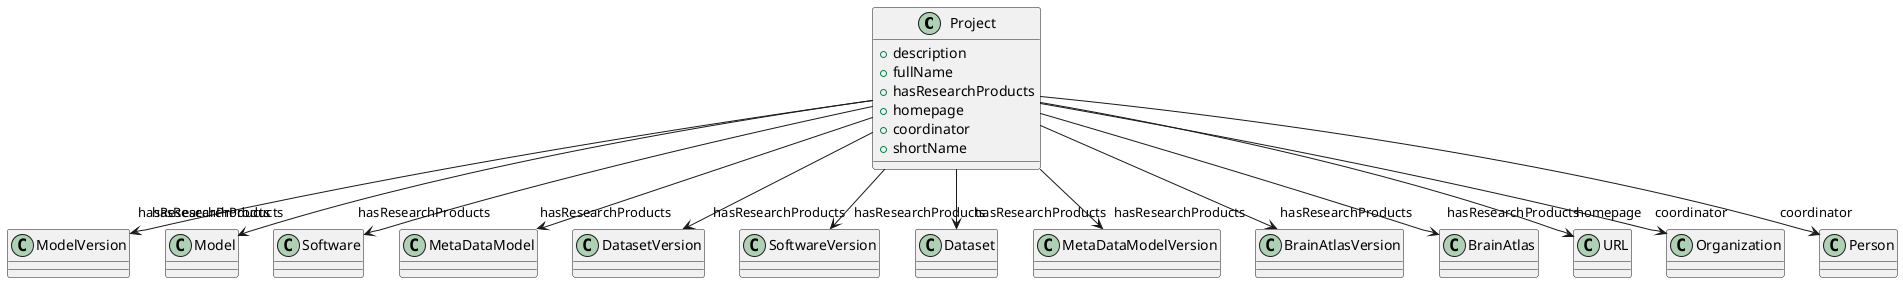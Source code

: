 @startuml
class Project {
+description
+fullName
+hasResearchProducts
+homepage
+coordinator
+shortName

}
Project -d-> "hasResearchProducts" ModelVersion
Project -d-> "hasResearchProducts" Model
Project -d-> "hasResearchProducts" Software
Project -d-> "hasResearchProducts" MetaDataModel
Project -d-> "hasResearchProducts" DatasetVersion
Project -d-> "hasResearchProducts" SoftwareVersion
Project -d-> "hasResearchProducts" Dataset
Project -d-> "hasResearchProducts" MetaDataModelVersion
Project -d-> "hasResearchProducts" BrainAtlasVersion
Project -d-> "hasResearchProducts" BrainAtlas
Project -d-> "homepage" URL
Project -d-> "coordinator" Organization
Project -d-> "coordinator" Person

@enduml